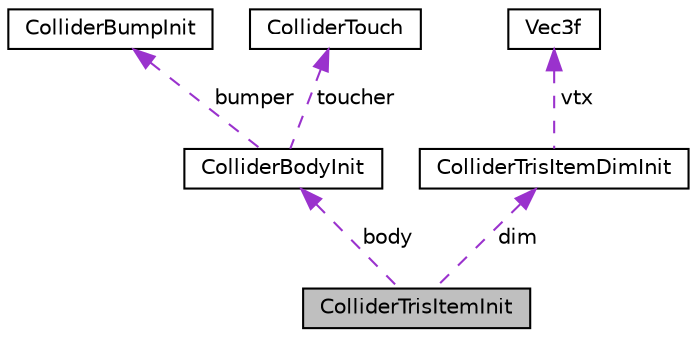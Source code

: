 digraph "ColliderTrisItemInit"
{
 // LATEX_PDF_SIZE
  edge [fontname="Helvetica",fontsize="10",labelfontname="Helvetica",labelfontsize="10"];
  node [fontname="Helvetica",fontsize="10",shape=record];
  Node1 [label="ColliderTrisItemInit",height=0.2,width=0.4,color="black", fillcolor="grey75", style="filled", fontcolor="black",tooltip=" "];
  Node2 -> Node1 [dir="back",color="darkorchid3",fontsize="10",style="dashed",label=" body" ,fontname="Helvetica"];
  Node2 [label="ColliderBodyInit",height=0.2,width=0.4,color="black", fillcolor="white", style="filled",URL="$d5/d92/structColliderBodyInit.html",tooltip=" "];
  Node3 -> Node2 [dir="back",color="darkorchid3",fontsize="10",style="dashed",label=" bumper" ,fontname="Helvetica"];
  Node3 [label="ColliderBumpInit",height=0.2,width=0.4,color="black", fillcolor="white", style="filled",URL="$dc/daa/structColliderBumpInit.html",tooltip=" "];
  Node4 -> Node2 [dir="back",color="darkorchid3",fontsize="10",style="dashed",label=" toucher" ,fontname="Helvetica"];
  Node4 [label="ColliderTouch",height=0.2,width=0.4,color="black", fillcolor="white", style="filled",URL="$da/d5d/structColliderTouch.html",tooltip=" "];
  Node5 -> Node1 [dir="back",color="darkorchid3",fontsize="10",style="dashed",label=" dim" ,fontname="Helvetica"];
  Node5 [label="ColliderTrisItemDimInit",height=0.2,width=0.4,color="black", fillcolor="white", style="filled",URL="$d3/dd8/structColliderTrisItemDimInit.html",tooltip=" "];
  Node6 -> Node5 [dir="back",color="darkorchid3",fontsize="10",style="dashed",label=" vtx" ,fontname="Helvetica"];
  Node6 [label="Vec3f",height=0.2,width=0.4,color="black", fillcolor="white", style="filled",URL="$d0/dc7/structVec3f.html",tooltip=" "];
}
